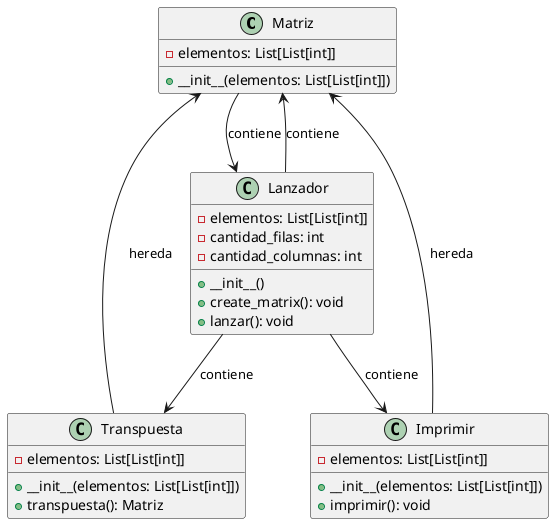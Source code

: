 @startuml Ejercicio1

class Matriz {
  - elementos: List[List[int]]
  + __init__(elementos: List[List[int]])
}

class Transpuesta {
  - elementos: List[List[int]]
  + __init__(elementos: List[List[int]])
  + transpuesta(): Matriz
}

class Imprimir {
  - elementos: List[List[int]]
  + __init__(elementos: List[List[int]])
  + imprimir(): void
}

class Lanzador {
  - elementos: List[List[int]]
  - cantidad_filas: int
  - cantidad_columnas: int
  + __init__()
  + create_matrix(): void
  + lanzar(): void
}

Matriz --> Lanzador : contiene
Transpuesta --> Matriz : hereda
Imprimir --> Matriz : hereda
Lanzador --> Matriz : contiene
Lanzador --> Transpuesta : contiene
Lanzador --> Imprimir : contiene

@enduml